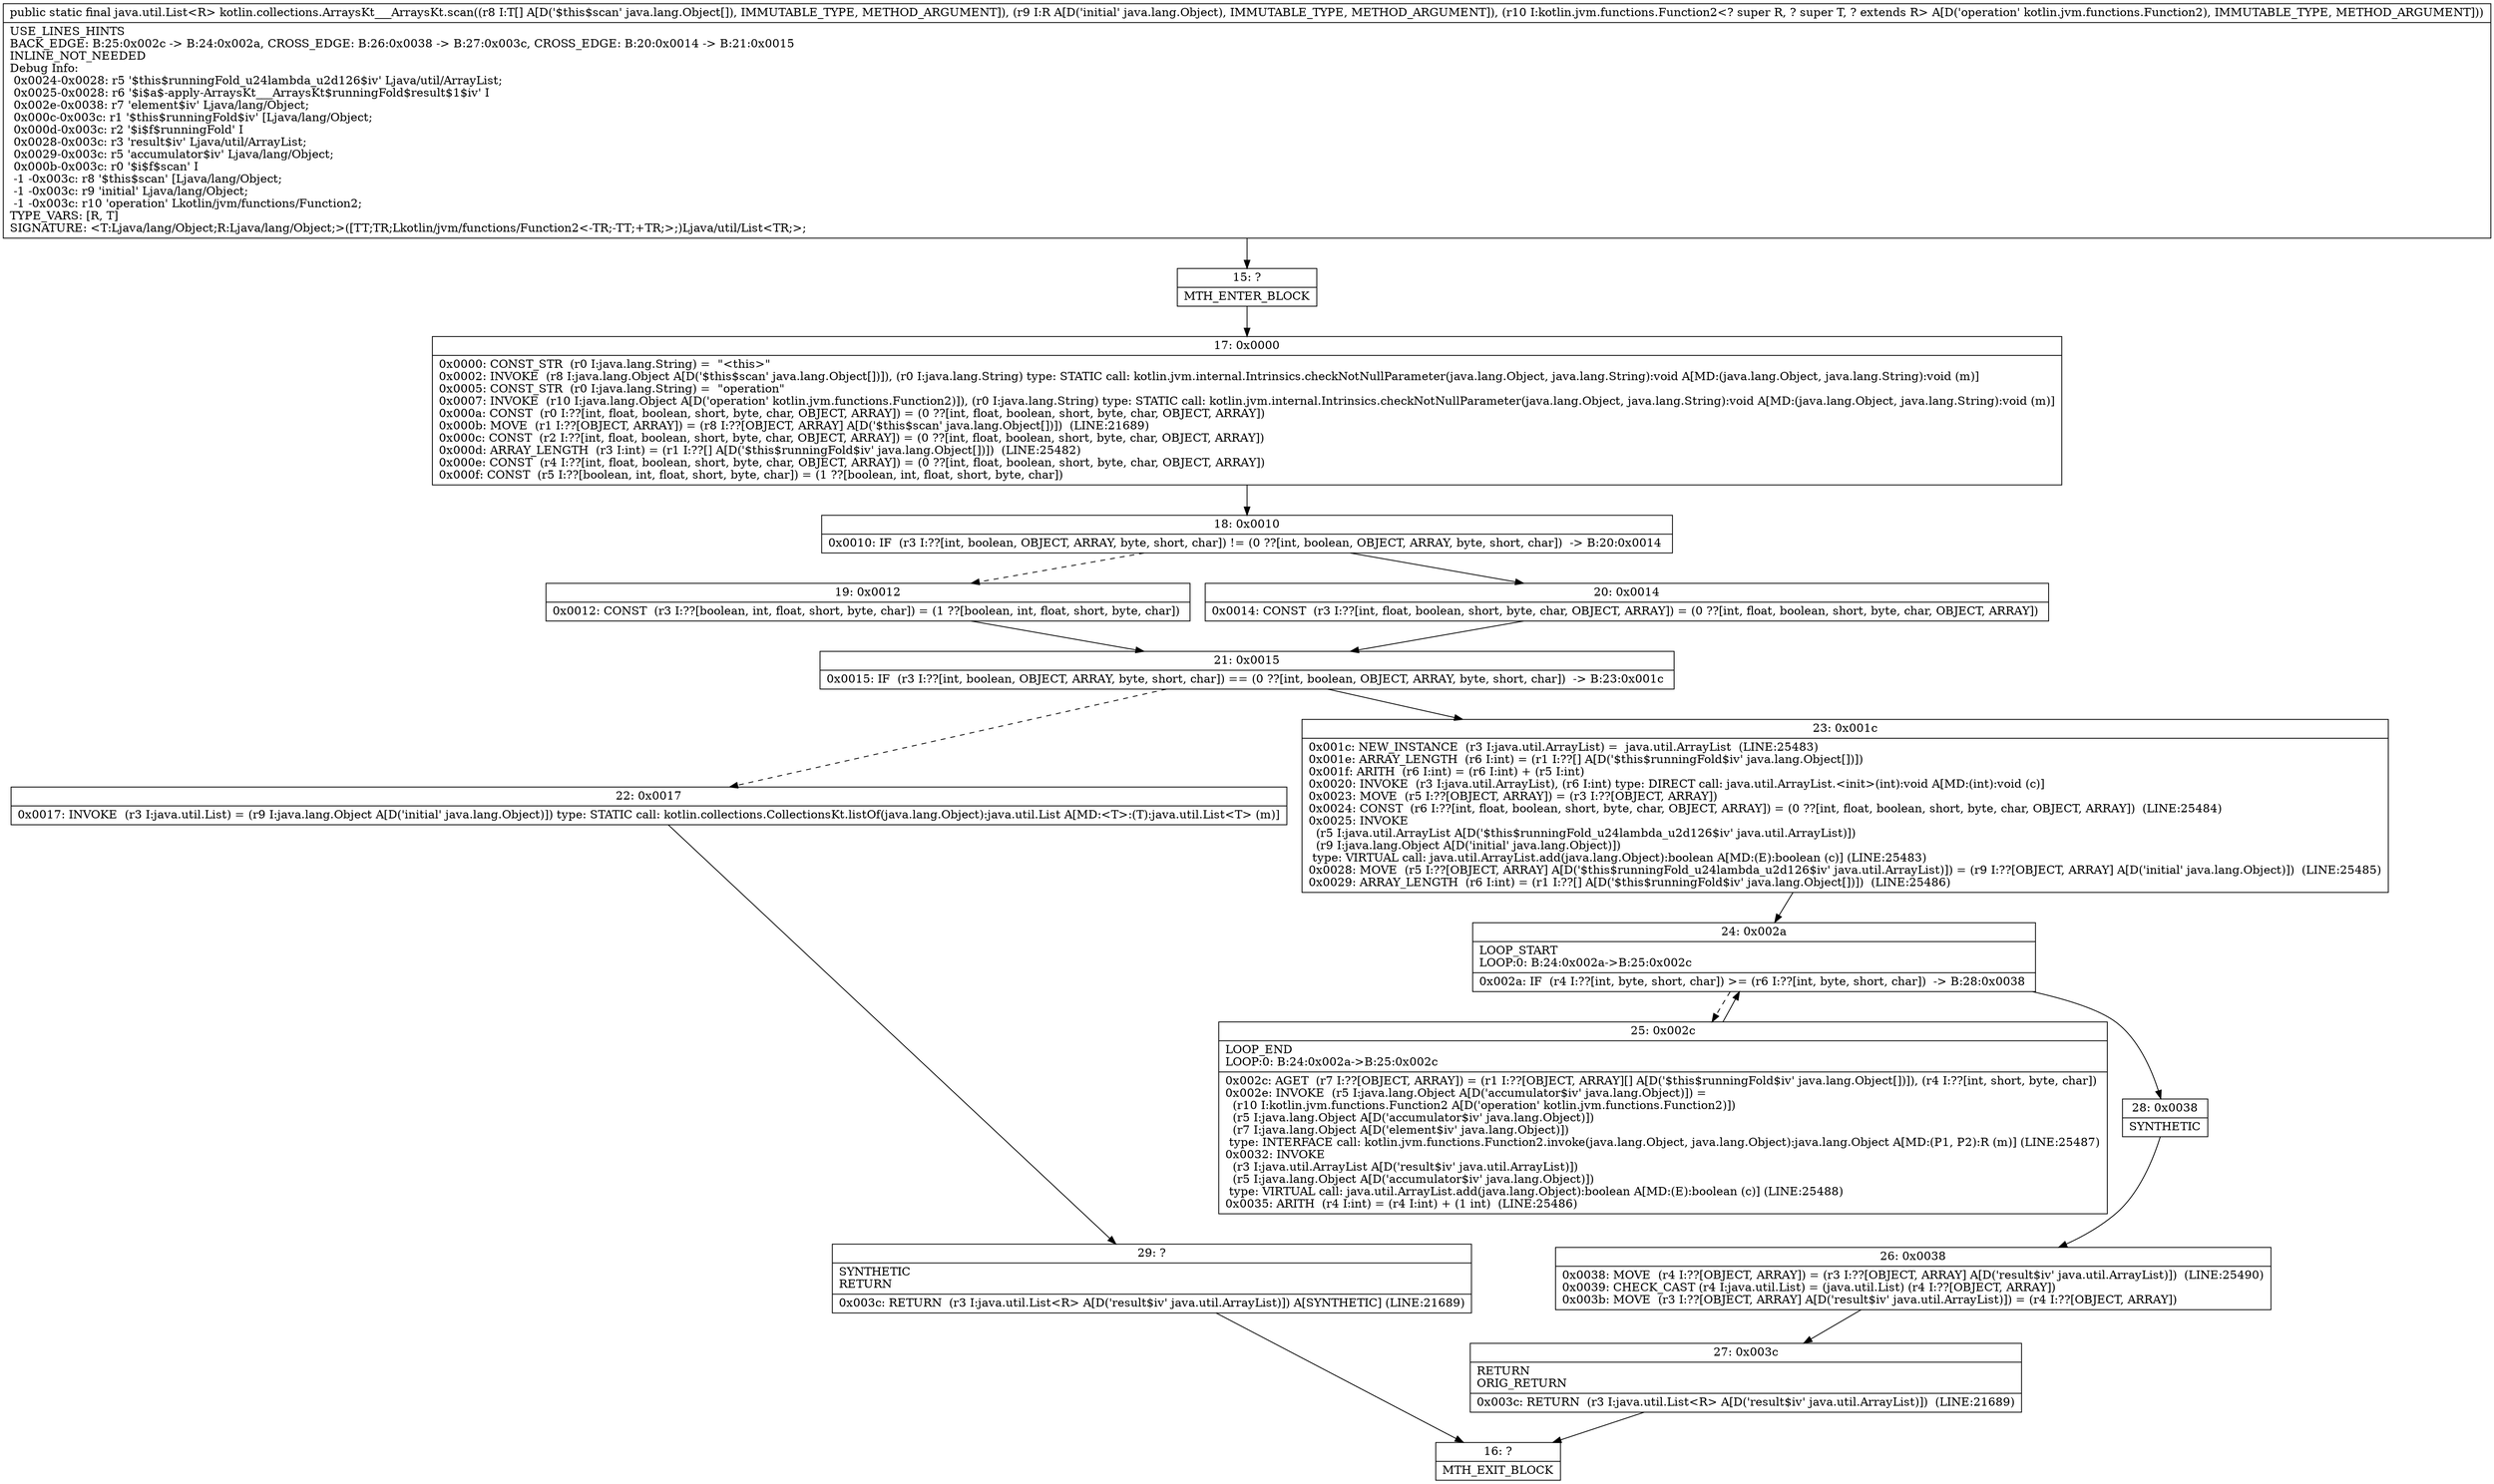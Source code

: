digraph "CFG forkotlin.collections.ArraysKt___ArraysKt.scan([Ljava\/lang\/Object;Ljava\/lang\/Object;Lkotlin\/jvm\/functions\/Function2;)Ljava\/util\/List;" {
Node_15 [shape=record,label="{15\:\ ?|MTH_ENTER_BLOCK\l}"];
Node_17 [shape=record,label="{17\:\ 0x0000|0x0000: CONST_STR  (r0 I:java.lang.String) =  \"\<this\>\" \l0x0002: INVOKE  (r8 I:java.lang.Object A[D('$this$scan' java.lang.Object[])]), (r0 I:java.lang.String) type: STATIC call: kotlin.jvm.internal.Intrinsics.checkNotNullParameter(java.lang.Object, java.lang.String):void A[MD:(java.lang.Object, java.lang.String):void (m)]\l0x0005: CONST_STR  (r0 I:java.lang.String) =  \"operation\" \l0x0007: INVOKE  (r10 I:java.lang.Object A[D('operation' kotlin.jvm.functions.Function2)]), (r0 I:java.lang.String) type: STATIC call: kotlin.jvm.internal.Intrinsics.checkNotNullParameter(java.lang.Object, java.lang.String):void A[MD:(java.lang.Object, java.lang.String):void (m)]\l0x000a: CONST  (r0 I:??[int, float, boolean, short, byte, char, OBJECT, ARRAY]) = (0 ??[int, float, boolean, short, byte, char, OBJECT, ARRAY]) \l0x000b: MOVE  (r1 I:??[OBJECT, ARRAY]) = (r8 I:??[OBJECT, ARRAY] A[D('$this$scan' java.lang.Object[])])  (LINE:21689)\l0x000c: CONST  (r2 I:??[int, float, boolean, short, byte, char, OBJECT, ARRAY]) = (0 ??[int, float, boolean, short, byte, char, OBJECT, ARRAY]) \l0x000d: ARRAY_LENGTH  (r3 I:int) = (r1 I:??[] A[D('$this$runningFold$iv' java.lang.Object[])])  (LINE:25482)\l0x000e: CONST  (r4 I:??[int, float, boolean, short, byte, char, OBJECT, ARRAY]) = (0 ??[int, float, boolean, short, byte, char, OBJECT, ARRAY]) \l0x000f: CONST  (r5 I:??[boolean, int, float, short, byte, char]) = (1 ??[boolean, int, float, short, byte, char]) \l}"];
Node_18 [shape=record,label="{18\:\ 0x0010|0x0010: IF  (r3 I:??[int, boolean, OBJECT, ARRAY, byte, short, char]) != (0 ??[int, boolean, OBJECT, ARRAY, byte, short, char])  \-\> B:20:0x0014 \l}"];
Node_19 [shape=record,label="{19\:\ 0x0012|0x0012: CONST  (r3 I:??[boolean, int, float, short, byte, char]) = (1 ??[boolean, int, float, short, byte, char]) \l}"];
Node_21 [shape=record,label="{21\:\ 0x0015|0x0015: IF  (r3 I:??[int, boolean, OBJECT, ARRAY, byte, short, char]) == (0 ??[int, boolean, OBJECT, ARRAY, byte, short, char])  \-\> B:23:0x001c \l}"];
Node_22 [shape=record,label="{22\:\ 0x0017|0x0017: INVOKE  (r3 I:java.util.List) = (r9 I:java.lang.Object A[D('initial' java.lang.Object)]) type: STATIC call: kotlin.collections.CollectionsKt.listOf(java.lang.Object):java.util.List A[MD:\<T\>:(T):java.util.List\<T\> (m)]\l}"];
Node_29 [shape=record,label="{29\:\ ?|SYNTHETIC\lRETURN\l|0x003c: RETURN  (r3 I:java.util.List\<R\> A[D('result$iv' java.util.ArrayList)]) A[SYNTHETIC] (LINE:21689)\l}"];
Node_16 [shape=record,label="{16\:\ ?|MTH_EXIT_BLOCK\l}"];
Node_23 [shape=record,label="{23\:\ 0x001c|0x001c: NEW_INSTANCE  (r3 I:java.util.ArrayList) =  java.util.ArrayList  (LINE:25483)\l0x001e: ARRAY_LENGTH  (r6 I:int) = (r1 I:??[] A[D('$this$runningFold$iv' java.lang.Object[])]) \l0x001f: ARITH  (r6 I:int) = (r6 I:int) + (r5 I:int) \l0x0020: INVOKE  (r3 I:java.util.ArrayList), (r6 I:int) type: DIRECT call: java.util.ArrayList.\<init\>(int):void A[MD:(int):void (c)]\l0x0023: MOVE  (r5 I:??[OBJECT, ARRAY]) = (r3 I:??[OBJECT, ARRAY]) \l0x0024: CONST  (r6 I:??[int, float, boolean, short, byte, char, OBJECT, ARRAY]) = (0 ??[int, float, boolean, short, byte, char, OBJECT, ARRAY])  (LINE:25484)\l0x0025: INVOKE  \l  (r5 I:java.util.ArrayList A[D('$this$runningFold_u24lambda_u2d126$iv' java.util.ArrayList)])\l  (r9 I:java.lang.Object A[D('initial' java.lang.Object)])\l type: VIRTUAL call: java.util.ArrayList.add(java.lang.Object):boolean A[MD:(E):boolean (c)] (LINE:25483)\l0x0028: MOVE  (r5 I:??[OBJECT, ARRAY] A[D('$this$runningFold_u24lambda_u2d126$iv' java.util.ArrayList)]) = (r9 I:??[OBJECT, ARRAY] A[D('initial' java.lang.Object)])  (LINE:25485)\l0x0029: ARRAY_LENGTH  (r6 I:int) = (r1 I:??[] A[D('$this$runningFold$iv' java.lang.Object[])])  (LINE:25486)\l}"];
Node_24 [shape=record,label="{24\:\ 0x002a|LOOP_START\lLOOP:0: B:24:0x002a\-\>B:25:0x002c\l|0x002a: IF  (r4 I:??[int, byte, short, char]) \>= (r6 I:??[int, byte, short, char])  \-\> B:28:0x0038 \l}"];
Node_25 [shape=record,label="{25\:\ 0x002c|LOOP_END\lLOOP:0: B:24:0x002a\-\>B:25:0x002c\l|0x002c: AGET  (r7 I:??[OBJECT, ARRAY]) = (r1 I:??[OBJECT, ARRAY][] A[D('$this$runningFold$iv' java.lang.Object[])]), (r4 I:??[int, short, byte, char]) \l0x002e: INVOKE  (r5 I:java.lang.Object A[D('accumulator$iv' java.lang.Object)]) = \l  (r10 I:kotlin.jvm.functions.Function2 A[D('operation' kotlin.jvm.functions.Function2)])\l  (r5 I:java.lang.Object A[D('accumulator$iv' java.lang.Object)])\l  (r7 I:java.lang.Object A[D('element$iv' java.lang.Object)])\l type: INTERFACE call: kotlin.jvm.functions.Function2.invoke(java.lang.Object, java.lang.Object):java.lang.Object A[MD:(P1, P2):R (m)] (LINE:25487)\l0x0032: INVOKE  \l  (r3 I:java.util.ArrayList A[D('result$iv' java.util.ArrayList)])\l  (r5 I:java.lang.Object A[D('accumulator$iv' java.lang.Object)])\l type: VIRTUAL call: java.util.ArrayList.add(java.lang.Object):boolean A[MD:(E):boolean (c)] (LINE:25488)\l0x0035: ARITH  (r4 I:int) = (r4 I:int) + (1 int)  (LINE:25486)\l}"];
Node_28 [shape=record,label="{28\:\ 0x0038|SYNTHETIC\l}"];
Node_26 [shape=record,label="{26\:\ 0x0038|0x0038: MOVE  (r4 I:??[OBJECT, ARRAY]) = (r3 I:??[OBJECT, ARRAY] A[D('result$iv' java.util.ArrayList)])  (LINE:25490)\l0x0039: CHECK_CAST (r4 I:java.util.List) = (java.util.List) (r4 I:??[OBJECT, ARRAY]) \l0x003b: MOVE  (r3 I:??[OBJECT, ARRAY] A[D('result$iv' java.util.ArrayList)]) = (r4 I:??[OBJECT, ARRAY]) \l}"];
Node_27 [shape=record,label="{27\:\ 0x003c|RETURN\lORIG_RETURN\l|0x003c: RETURN  (r3 I:java.util.List\<R\> A[D('result$iv' java.util.ArrayList)])  (LINE:21689)\l}"];
Node_20 [shape=record,label="{20\:\ 0x0014|0x0014: CONST  (r3 I:??[int, float, boolean, short, byte, char, OBJECT, ARRAY]) = (0 ??[int, float, boolean, short, byte, char, OBJECT, ARRAY]) \l}"];
MethodNode[shape=record,label="{public static final java.util.List\<R\> kotlin.collections.ArraysKt___ArraysKt.scan((r8 I:T[] A[D('$this$scan' java.lang.Object[]), IMMUTABLE_TYPE, METHOD_ARGUMENT]), (r9 I:R A[D('initial' java.lang.Object), IMMUTABLE_TYPE, METHOD_ARGUMENT]), (r10 I:kotlin.jvm.functions.Function2\<? super R, ? super T, ? extends R\> A[D('operation' kotlin.jvm.functions.Function2), IMMUTABLE_TYPE, METHOD_ARGUMENT]))  | USE_LINES_HINTS\lBACK_EDGE: B:25:0x002c \-\> B:24:0x002a, CROSS_EDGE: B:26:0x0038 \-\> B:27:0x003c, CROSS_EDGE: B:20:0x0014 \-\> B:21:0x0015\lINLINE_NOT_NEEDED\lDebug Info:\l  0x0024\-0x0028: r5 '$this$runningFold_u24lambda_u2d126$iv' Ljava\/util\/ArrayList;\l  0x0025\-0x0028: r6 '$i$a$\-apply\-ArraysKt___ArraysKt$runningFold$result$1$iv' I\l  0x002e\-0x0038: r7 'element$iv' Ljava\/lang\/Object;\l  0x000c\-0x003c: r1 '$this$runningFold$iv' [Ljava\/lang\/Object;\l  0x000d\-0x003c: r2 '$i$f$runningFold' I\l  0x0028\-0x003c: r3 'result$iv' Ljava\/util\/ArrayList;\l  0x0029\-0x003c: r5 'accumulator$iv' Ljava\/lang\/Object;\l  0x000b\-0x003c: r0 '$i$f$scan' I\l  \-1 \-0x003c: r8 '$this$scan' [Ljava\/lang\/Object;\l  \-1 \-0x003c: r9 'initial' Ljava\/lang\/Object;\l  \-1 \-0x003c: r10 'operation' Lkotlin\/jvm\/functions\/Function2;\lTYPE_VARS: [R, T]\lSIGNATURE: \<T:Ljava\/lang\/Object;R:Ljava\/lang\/Object;\>([TT;TR;Lkotlin\/jvm\/functions\/Function2\<\-TR;\-TT;+TR;\>;)Ljava\/util\/List\<TR;\>;\l}"];
MethodNode -> Node_15;Node_15 -> Node_17;
Node_17 -> Node_18;
Node_18 -> Node_19[style=dashed];
Node_18 -> Node_20;
Node_19 -> Node_21;
Node_21 -> Node_22[style=dashed];
Node_21 -> Node_23;
Node_22 -> Node_29;
Node_29 -> Node_16;
Node_23 -> Node_24;
Node_24 -> Node_25[style=dashed];
Node_24 -> Node_28;
Node_25 -> Node_24;
Node_28 -> Node_26;
Node_26 -> Node_27;
Node_27 -> Node_16;
Node_20 -> Node_21;
}

